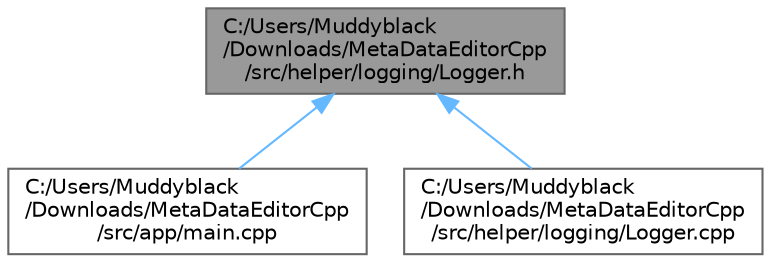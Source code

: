 digraph "C:/Users/Muddyblack/Downloads/MetaDataEditorCpp/src/helper/logging/Logger.h"
{
 // LATEX_PDF_SIZE
  bgcolor="transparent";
  edge [fontname=Helvetica,fontsize=10,labelfontname=Helvetica,labelfontsize=10];
  node [fontname=Helvetica,fontsize=10,shape=box,height=0.2,width=0.4];
  Node1 [id="Node000001",label="C:/Users/Muddyblack\l/Downloads/MetaDataEditorCpp\l/src/helper/logging/Logger.h",height=0.2,width=0.4,color="gray40", fillcolor="grey60", style="filled", fontcolor="black",tooltip="Defines the Logger class and convenience functions for logging."];
  Node1 -> Node2 [id="edge1_Node000001_Node000002",dir="back",color="steelblue1",style="solid",tooltip=" "];
  Node2 [id="Node000002",label="C:/Users/Muddyblack\l/Downloads/MetaDataEditorCpp\l/src/app/main.cpp",height=0.2,width=0.4,color="grey40", fillcolor="white", style="filled",URL="$main_8cpp.html",tooltip=" "];
  Node1 -> Node3 [id="edge2_Node000001_Node000003",dir="back",color="steelblue1",style="solid",tooltip=" "];
  Node3 [id="Node000003",label="C:/Users/Muddyblack\l/Downloads/MetaDataEditorCpp\l/src/helper/logging/Logger.cpp",height=0.2,width=0.4,color="grey40", fillcolor="white", style="filled",URL="$_logger_8cpp.html",tooltip=" "];
}
